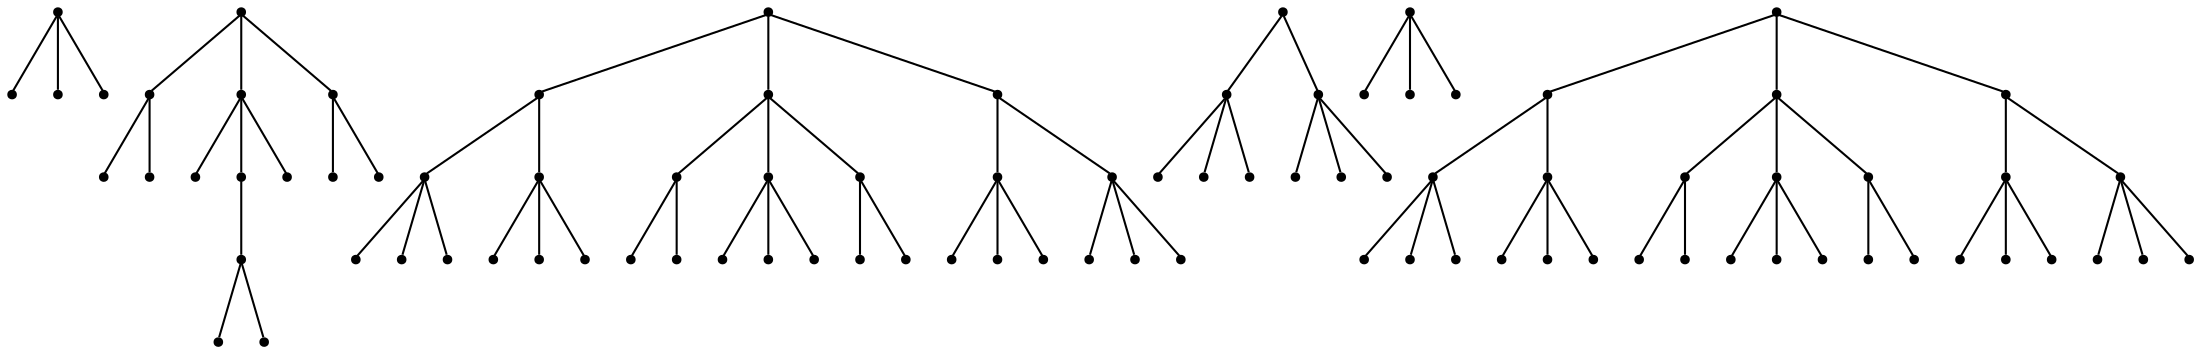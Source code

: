 graph {
  node [shape=point,comment="{\"directed\":false,\"doi\":\"10.1007/3-540-44541-2_34\",\"figure\":\"? (2)\"}"]

  v0 [pos="1749.2499987284343,1716.0412288847413"]
  v1 [pos="1763.000011444092,1688.5412034534263"]
  v2 [pos="1749.2499987284343,1688.5412034534263"]
  v3 [pos="1735.4999860127768,1688.5412034534263"]
  v4 [pos="1736.7499987284343,1816.5412085396893"]
  v5 [pos="1742.9999987284343,1792.041219983781"]
  v6 [pos="1730.4999987284343,1792.041219983781"]
  v7 [pos="1714.2500241597495,1962.7912339710044"]
  v8 [pos="1729.499975840251,1932.2912034534263"]
  v9 [pos="1714.2500241597495,1932.2912034534263"]
  v10 [pos="1699.0000089009604,1932.2912034534263"]
  v11 [pos="1706.0000101725261,1816.5412085396893"]
  v12 [pos="1718.5000101725261,1792.041219983781"]
  v13 [pos="1706.0000101725261,1792.041219983781"]
  v14 [pos="1693.999989827474,1792.041219983781"]
  v15 [pos="1706.0000101725261,1841.0412288847413"]
  v16 [pos="1675.5000114440918,1816.5412085396893"]
  v17 [pos="1691.499996185303,1994.5412136259522"]
  v18 [pos="1668.7500000000002,1962.7912339710044"]
  v19 [pos="1669.500001271566,1792.041219983781"]
  v20 [pos="1682.000001271566,1792.041219983781"]
  v21 [pos="1669.500001271566,1719.0412339710044"]
  v22 [pos="1662.749989827474,1692.0411881946372"]
  v23 [pos="1675.99999109904,1692.0411881946372"]
  v24 [pos="1668.7500000000002,1932.2912034534263"]
  v25 [pos="1683.9999834696455,1932.2912034534263"]
  v26 [pos="1653.750006357829,1932.2912034534263"]
  v27 [pos="1630.9999783833823,1962.7912339710044"]
  v28 [pos="1623.5000292460124,1932.2912034534263"]
  v29 [pos="1638.49999109904,1932.2912034534263"]
  v30 [pos="1593.2499885559082,1962.7912339710044"]
  v31 [pos="1593.2499885559082,1932.2912034534263"]
  v32 [pos="1608.2500139872236,1932.2912034534263"]
  v33 [pos="1577.9999732971191,1932.2912034534263"]
  v34 [pos="1593.2499885559082,1993.0412746611084"]
  v35 [pos="1555.4999987284343,1962.7912339710044"]
  v36 [pos="1593.2499885559082,2023.2911881946372"]
  v37 [pos="1494.74999109904,1994.5412136259522"]
  v38 [pos="1547.749996185303,1932.2912034534263"]
  v39 [pos="1563.000011444092,1932.2912034534263"]
  v40 [pos="1518.5000101725261,1817.5412632170166"]
  v41 [pos="1531.0000101725261,1792.2912733895428"]
  v42 [pos="1518.5000101725261,1792.2912733895428"]
  v43 [pos="1505.7500203450522,1792.2912733895428"]
  v44 [pos="1517.5000190734863,1962.7912339710044"]
  v45 [pos="1517.5000190734863,1932.2912034534263"]
  v46 [pos="1532.7499707539878,1932.2912034534263"]
  v47 [pos="1502.4999936421714,1932.2912034534263"]
  v48 [pos="1500.750001271566,1716.7911983671631"]
  v49 [pos="1514.7500038146973,1688.0412237984783"]
  v50 [pos="1500.750001271566,1688.0412237984783"]
  v51 [pos="1486.2500190734863,1688.0412237984783"]
  v52 [pos="1499.7500101725261,1843.7912441435303"]
  v53 [pos="1480.7500203450522,1817.5412632170166"]
  v54 [pos="1472.250016530355,1962.7912339710044"]
  v55 [pos="1480.7500203450522,1792.2912733895428"]
  v56 [pos="1493.2500203450522,1792.2912733895428"]
  v57 [pos="1468.2500203450522,1792.2912733895428"]
  v58 [pos="1487.2499783833823,1932.2912034534263"]
  v59 [pos="1472.250016530355,1932.2912034534263"]
  v60 [pos="1457.000001271566,1932.2912034534263"]
  v61 [pos="1213.4999910990398,1771.7912492297935"]
  v62 [pos="1213.4999910990398,1691.0412288847413"]
  v63 [pos="1253.9999961853027,1691.0412288847413"]
  v64 [pos="1173.2499758402507,1691.0412288847413"]
  v65 [pos="1153.0000050862632,1856.7912237984783"]
  v66 [pos="1092.5000190734863,1771.7912492297935"]
  v67 [pos="1133.0000241597495,1691.0412288847413"]
  v68 [pos="1092.5000190734863,1691.0412288847413"]
  v69 [pos="1052.2500038146973,1691.0412288847413"]
  v70 [pos="991.7499860127768,1771.7912492297935"]
  v71 [pos="1012.0000203450521,1691.0412288847413"]
  v72 [pos="971.5000152587891,1691.0412288847413"]
  v73 [pos="891.000000635783,1771.7912492297935"]
  v74 [pos="891.000000635783,1691.0412288847413"]
  v75 [pos="931.0000101725261,1691.0412288847413"]
  v76 [pos="850.4999955495199,1691.0412288847413"]
  v77 [pos="891.000000635783,1852.5412695748455"]
  v78 [pos="790.0000095367434,1771.7912492297935"]
  v79 [pos="891.000000635783,1933.5412797473716"]
  v80 [pos="628.500000635783,1856.7912237984783"]
  v81 [pos="809.999990463257,1691.0412288847413"]
  v82 [pos="769.9999968210857,1691.0412288847413"]
  v83 [pos="689.0000025431316,1771.7912492297935"]
  v84 [pos="689.0000025431316,1691.0412288847413"]
  v85 [pos="729.5000076293945,1691.0412288847413"]
  v86 [pos="648.7500031789144,1691.0412288847413"]
  v87 [pos="568.0000146230062,1771.7912492297935"]
  v88 [pos="568.0000146230062,1691.0412288847413"]
  v89 [pos="608.4999879201254,1691.0412288847413"]
  v90 [pos="527.7499993642172,1691.0412288847413"]

  v0 -- v1 [id="-1",pos="1749.2499987284343,1716.0412288847413 1763.000011444092,1688.5412034534263 1763.000011444092,1688.5412034534263 1763.000011444092,1688.5412034534263"]
  v0 -- v2 [id="-2",pos="1749.2499987284343,1716.0412288847413 1749.2499987284343,1688.5412034534263 1749.2499987284343,1688.5412034534263 1749.2499987284343,1688.5412034534263"]
  v0 -- v3 [id="-3",pos="1749.2499987284343,1716.0412288847413 1735.4999860127768,1688.5412034534263 1735.4999860127768,1688.5412034534263 1735.4999860127768,1688.5412034534263"]
  v4 -- v5 [id="-4",pos="1736.7499987284343,1816.5412085396893 1742.9999987284343,1792.041219983781 1742.9999987284343,1792.041219983781 1742.9999987284343,1792.041219983781"]
  v87 -- v90 [id="-5",pos="568.0000146230062,1771.7912492297935 527.7499993642172,1691.0412288847413 527.7499993642172,1691.0412288847413 527.7499993642172,1691.0412288847413"]
  v87 -- v89 [id="-6",pos="568.0000146230062,1771.7912492297935 608.4999879201254,1691.0412288847413 608.4999879201254,1691.0412288847413 608.4999879201254,1691.0412288847413"]
  v87 -- v88 [id="-7",pos="568.0000146230062,1771.7912492297935 568.0000146230062,1691.0412288847413 568.0000146230062,1691.0412288847413 568.0000146230062,1691.0412288847413"]
  v80 -- v83 [id="-8",pos="628.500000635783,1856.7912237984783 689.0000025431316,1771.7912492297935 689.0000025431316,1771.7912492297935 689.0000025431316,1771.7912492297935"]
  v80 -- v87 [id="-9",pos="628.500000635783,1856.7912237984783 568.0000146230062,1771.7912492297935 568.0000146230062,1771.7912492297935 568.0000146230062,1771.7912492297935"]
  v83 -- v86 [id="-10",pos="689.0000025431316,1771.7912492297935 648.7500031789144,1691.0412288847413 648.7500031789144,1691.0412288847413 648.7500031789144,1691.0412288847413"]
  v83 -- v85 [id="-11",pos="689.0000025431316,1771.7912492297935 729.5000076293945,1691.0412288847413 729.5000076293945,1691.0412288847413 729.5000076293945,1691.0412288847413"]
  v83 -- v84 [id="-12",pos="689.0000025431316,1771.7912492297935 689.0000025431316,1691.0412288847413 689.0000025431316,1691.0412288847413 689.0000025431316,1691.0412288847413"]
  v78 -- v82 [id="-13",pos="790.0000095367434,1771.7912492297935 769.9999968210857,1691.0412288847413 769.9999968210857,1691.0412288847413 769.9999968210857,1691.0412288847413"]
  v78 -- v81 [id="-14",pos="790.0000095367434,1771.7912492297935 809.999990463257,1691.0412288847413 809.999990463257,1691.0412288847413 809.999990463257,1691.0412288847413"]
  v79 -- v65 [id="-15",pos="891.000000635783,1933.5412797473716 1153.0000050862632,1856.7912237984783 1153.0000050862632,1856.7912237984783 1153.0000050862632,1856.7912237984783"]
  v79 -- v80 [id="-16",pos="891.000000635783,1933.5412797473716 628.500000635783,1856.7912237984783 628.500000635783,1856.7912237984783 628.500000635783,1856.7912237984783"]
  v79 -- v77 [id="-17",pos="891.000000635783,1933.5412797473716 891.000000635783,1852.5412695748455 891.000000635783,1852.5412695748455 891.000000635783,1852.5412695748455"]
  v77 -- v70 [id="-18",pos="891.000000635783,1852.5412695748455 991.7499860127768,1771.7912492297935 991.7499860127768,1771.7912492297935 991.7499860127768,1771.7912492297935"]
  v77 -- v73 [id="-19",pos="891.000000635783,1852.5412695748455 891.000000635783,1771.7912492297935 891.000000635783,1771.7912492297935 891.000000635783,1771.7912492297935"]
  v77 -- v78 [id="-20",pos="891.000000635783,1852.5412695748455 790.0000095367434,1771.7912492297935 790.0000095367434,1771.7912492297935 790.0000095367434,1771.7912492297935"]
  v73 -- v76 [id="-21",pos="891.000000635783,1771.7912492297935 850.4999955495199,1691.0412288847413 850.4999955495199,1691.0412288847413 850.4999955495199,1691.0412288847413"]
  v73 -- v75 [id="-22",pos="891.000000635783,1771.7912492297935 931.0000101725261,1691.0412288847413 931.0000101725261,1691.0412288847413 931.0000101725261,1691.0412288847413"]
  v73 -- v74 [id="-23",pos="891.000000635783,1771.7912492297935 891.000000635783,1691.0412288847413 891.000000635783,1691.0412288847413 891.000000635783,1691.0412288847413"]
  v70 -- v72 [id="-24",pos="991.7499860127768,1771.7912492297935 971.5000152587891,1691.0412288847413 971.5000152587891,1691.0412288847413 971.5000152587891,1691.0412288847413"]
  v70 -- v71 [id="-25",pos="991.7499860127768,1771.7912492297935 1012.0000203450521,1691.0412288847413 1012.0000203450521,1691.0412288847413 1012.0000203450521,1691.0412288847413"]
  v66 -- v69 [id="-26",pos="1092.5000190734863,1771.7912492297935 1052.2500038146973,1691.0412288847413 1052.2500038146973,1691.0412288847413 1052.2500038146973,1691.0412288847413"]
  v66 -- v68 [id="-27",pos="1092.5000190734863,1771.7912492297935 1092.5000190734863,1691.0412288847413 1092.5000190734863,1691.0412288847413 1092.5000190734863,1691.0412288847413"]
  v66 -- v67 [id="-28",pos="1092.5000190734863,1771.7912492297935 1133.0000241597495,1691.0412288847413 1133.0000241597495,1691.0412288847413 1133.0000241597495,1691.0412288847413"]
  v65 -- v66 [id="-29",pos="1153.0000050862632,1856.7912237984783 1092.5000190734863,1771.7912492297935 1092.5000190734863,1771.7912492297935 1092.5000190734863,1771.7912492297935"]
  v65 -- v61 [id="-30",pos="1153.0000050862632,1856.7912237984783 1213.4999910990398,1771.7912492297935 1213.4999910990398,1771.7912492297935 1213.4999910990398,1771.7912492297935"]
  v61 -- v64 [id="-31",pos="1213.4999910990398,1771.7912492297935 1173.2499758402507,1691.0412288847413 1173.2499758402507,1691.0412288847413 1173.2499758402507,1691.0412288847413"]
  v61 -- v63 [id="-32",pos="1213.4999910990398,1771.7912492297935 1253.9999961853027,1691.0412288847413 1253.9999961853027,1691.0412288847413 1253.9999961853027,1691.0412288847413"]
  v61 -- v62 [id="-33",pos="1213.4999910990398,1771.7912492297935 1213.4999910990398,1691.0412288847413 1213.4999910990398,1691.0412288847413 1213.4999910990398,1691.0412288847413"]
  v4 -- v6 [id="-34",pos="1736.7499987284343,1816.5412085396893 1730.4999987284343,1792.041219983781 1730.4999987284343,1792.041219983781 1730.4999987284343,1792.041219983781"]
  v7 -- v8 [id="-35",pos="1714.2500241597495,1962.7912339710044 1729.499975840251,1932.2912034534263 1729.499975840251,1932.2912034534263 1729.499975840251,1932.2912034534263"]
  v7 -- v9 [id="-36",pos="1714.2500241597495,1962.7912339710044 1714.2500241597495,1932.2912034534263 1714.2500241597495,1932.2912034534263 1714.2500241597495,1932.2912034534263"]
  v7 -- v10 [id="-37",pos="1714.2500241597495,1962.7912339710044 1699.0000089009604,1932.2912034534263 1699.0000089009604,1932.2912034534263 1699.0000089009604,1932.2912034534263"]
  v11 -- v12 [id="-38",pos="1706.0000101725261,1816.5412085396893 1718.5000101725261,1792.041219983781 1718.5000101725261,1792.041219983781 1718.5000101725261,1792.041219983781"]
  v11 -- v13 [id="-39",pos="1706.0000101725261,1816.5412085396893 1706.0000101725261,1792.041219983781 1706.0000101725261,1792.041219983781 1706.0000101725261,1792.041219983781"]
  v11 -- v14 [id="-40",pos="1706.0000101725261,1816.5412085396893 1693.999989827474,1792.041219983781 1693.999989827474,1792.041219983781 1693.999989827474,1792.041219983781"]
  v15 -- v16 [id="-41",pos="1706.0000101725261,1841.0412288847413 1675.5000114440918,1816.5412085396893 1675.5000114440918,1816.5412085396893 1675.5000114440918,1816.5412085396893"]
  v15 -- v11 [id="-42",pos="1706.0000101725261,1841.0412288847413 1706.0000101725261,1816.5412085396893 1706.0000101725261,1816.5412085396893 1706.0000101725261,1816.5412085396893"]
  v15 -- v4 [id="-43",pos="1706.0000101725261,1841.0412288847413 1736.7499987284343,1816.5412085396893 1736.7499987284343,1816.5412085396893 1736.7499987284343,1816.5412085396893"]
  v54 -- v60 [id="-44",pos="1472.250016530355,1962.7912339710044 1457.000001271566,1932.2912034534263 1457.000001271566,1932.2912034534263 1457.000001271566,1932.2912034534263"]
  v54 -- v59 [id="-45",pos="1472.250016530355,1962.7912339710044 1472.250016530355,1932.2912034534263 1472.250016530355,1932.2912034534263 1472.250016530355,1932.2912034534263"]
  v54 -- v58 [id="-46",pos="1472.250016530355,1962.7912339710044 1487.2499783833823,1932.2912034534263 1487.2499783833823,1932.2912034534263 1487.2499783833823,1932.2912034534263"]
  v17 -- v18 [id="-47",pos="1691.499996185303,1994.5412136259522 1668.7500000000002,1962.7912339710044 1668.7500000000002,1962.7912339710044 1668.7500000000002,1962.7912339710044"]
  v17 -- v7 [id="-48",pos="1691.499996185303,1994.5412136259522 1714.2500241597495,1962.7912339710044 1714.2500241597495,1962.7912339710044 1714.2500241597495,1962.7912339710044"]
  v16 -- v19 [id="-49",pos="1675.5000114440918,1816.5412085396893 1669.500001271566,1792.041219983781 1669.500001271566,1792.041219983781 1669.500001271566,1792.041219983781"]
  v53 -- v57 [id="-50",pos="1480.7500203450522,1817.5412632170166 1468.2500203450522,1792.2912733895428 1468.2500203450522,1792.2912733895428 1468.2500203450522,1792.2912733895428"]
  v53 -- v56 [id="-51",pos="1480.7500203450522,1817.5412632170166 1493.2500203450522,1792.2912733895428 1493.2500203450522,1792.2912733895428 1493.2500203450522,1792.2912733895428"]
  v53 -- v55 [id="-52",pos="1480.7500203450522,1817.5412632170166 1480.7500203450522,1792.2912733895428 1480.7500203450522,1792.2912733895428 1480.7500203450522,1792.2912733895428"]
  v37 -- v44 [id="-53",pos="1494.74999109904,1994.5412136259522 1517.5000190734863,1962.7912339710044 1517.5000190734863,1962.7912339710044 1517.5000190734863,1962.7912339710044"]
  v37 -- v54 [id="-54",pos="1494.74999109904,1994.5412136259522 1472.250016530355,1962.7912339710044 1472.250016530355,1962.7912339710044 1472.250016530355,1962.7912339710044"]
  v16 -- v20 [id="-55",pos="1675.5000114440918,1816.5412085396893 1682.000001271566,1792.041219983781 1682.000001271566,1792.041219983781 1682.000001271566,1792.041219983781"]
  v21 -- v22 [id="-56",pos="1669.500001271566,1719.0412339710044 1662.749989827474,1692.0411881946372 1662.749989827474,1692.0411881946372 1662.749989827474,1692.0411881946372"]
  v52 -- v53 [id="-57",pos="1499.7500101725261,1843.7912441435303 1480.7500203450522,1817.5412632170166 1480.7500203450522,1817.5412632170166 1480.7500203450522,1817.5412632170166"]
  v52 -- v40 [id="-58",pos="1499.7500101725261,1843.7912441435303 1518.5000101725261,1817.5412632170166 1518.5000101725261,1817.5412632170166 1518.5000101725261,1817.5412632170166"]
  v48 -- v51 [id="-59",pos="1500.750001271566,1716.7911983671631 1486.2500190734863,1688.0412237984783 1486.2500190734863,1688.0412237984783 1486.2500190734863,1688.0412237984783"]
  v48 -- v50 [id="-60",pos="1500.750001271566,1716.7911983671631 1500.750001271566,1688.0412237984783 1500.750001271566,1688.0412237984783 1500.750001271566,1688.0412237984783"]
  v48 -- v49 [id="-61",pos="1500.750001271566,1716.7911983671631 1514.7500038146973,1688.0412237984783 1514.7500038146973,1688.0412237984783 1514.7500038146973,1688.0412237984783"]
  v21 -- v23 [id="-62",pos="1669.500001271566,1719.0412339710044 1675.99999109904,1692.0411881946372 1675.99999109904,1692.0411881946372 1675.99999109904,1692.0411881946372"]
  v44 -- v47 [id="-63",pos="1517.5000190734863,1962.7912339710044 1502.4999936421714,1932.2912034534263 1502.4999936421714,1932.2912034534263 1502.4999936421714,1932.2912034534263"]
  v44 -- v46 [id="-64",pos="1517.5000190734863,1962.7912339710044 1532.7499707539878,1932.2912034534263 1532.7499707539878,1932.2912034534263 1532.7499707539878,1932.2912034534263"]
  v44 -- v45 [id="-65",pos="1517.5000190734863,1962.7912339710044 1517.5000190734863,1932.2912034534263 1517.5000190734863,1932.2912034534263 1517.5000190734863,1932.2912034534263"]
  v40 -- v43 [id="-66",pos="1518.5000101725261,1817.5412632170166 1505.7500203450522,1792.2912733895428 1505.7500203450522,1792.2912733895428 1505.7500203450522,1792.2912733895428"]
  v40 -- v42 [id="-67",pos="1518.5000101725261,1817.5412632170166 1518.5000101725261,1792.2912733895428 1518.5000101725261,1792.2912733895428 1518.5000101725261,1792.2912733895428"]
  v40 -- v41 [id="-68",pos="1518.5000101725261,1817.5412632170166 1531.0000101725261,1792.2912733895428 1531.0000101725261,1792.2912733895428 1531.0000101725261,1792.2912733895428"]
  v18 -- v24 [id="-69",pos="1668.7500000000002,1962.7912339710044 1668.7500000000002,1932.2912034534263 1668.7500000000002,1932.2912034534263 1668.7500000000002,1932.2912034534263"]
  v18 -- v25 [id="-70",pos="1668.7500000000002,1962.7912339710044 1683.9999834696455,1932.2912034534263 1683.9999834696455,1932.2912034534263 1683.9999834696455,1932.2912034534263"]
  v35 -- v39 [id="-71",pos="1555.4999987284343,1962.7912339710044 1563.000011444092,1932.2912034534263 1563.000011444092,1932.2912034534263 1563.000011444092,1932.2912034534263"]
  v35 -- v38 [id="-72",pos="1555.4999987284343,1962.7912339710044 1547.749996185303,1932.2912034534263 1547.749996185303,1932.2912034534263 1547.749996185303,1932.2912034534263"]
  v18 -- v26 [id="-73",pos="1668.7500000000002,1962.7912339710044 1653.750006357829,1932.2912034534263 1653.750006357829,1932.2912034534263 1653.750006357829,1932.2912034534263"]
  v27 -- v28 [id="-74",pos="1630.9999783833823,1962.7912339710044 1623.5000292460124,1932.2912034534263 1623.5000292460124,1932.2912034534263 1623.5000292460124,1932.2912034534263"]
  v36 -- v37 [id="-75",pos="1593.2499885559082,2023.2911881946372 1494.74999109904,1994.5412136259522 1494.74999109904,1994.5412136259522 1494.74999109904,1994.5412136259522"]
  v36 -- v17 [id="-76",pos="1593.2499885559082,2023.2911881946372 1691.499996185303,1994.5412136259522 1691.499996185303,1994.5412136259522 1691.499996185303,1994.5412136259522"]
  v36 -- v34 [id="-77",pos="1593.2499885559082,2023.2911881946372 1593.2499885559082,1993.0412746611084 1593.2499885559082,1993.0412746611084 1593.2499885559082,1993.0412746611084"]
  v34 -- v35 [id="-78",pos="1593.2499885559082,1993.0412746611084 1555.4999987284343,1962.7912339710044 1555.4999987284343,1962.7912339710044 1555.4999987284343,1962.7912339710044"]
  v34 -- v27 [id="-79",pos="1593.2499885559082,1993.0412746611084 1630.9999783833823,1962.7912339710044 1630.9999783833823,1962.7912339710044 1630.9999783833823,1962.7912339710044"]
  v34 -- v30 [id="-80",pos="1593.2499885559082,1993.0412746611084 1593.2499885559082,1962.7912339710044 1593.2499885559082,1962.7912339710044 1593.2499885559082,1962.7912339710044"]
  v30 -- v33 [id="-81",pos="1593.2499885559082,1962.7912339710044 1577.9999732971191,1932.2912034534263 1577.9999732971191,1932.2912034534263 1577.9999732971191,1932.2912034534263"]
  v30 -- v32 [id="-82",pos="1593.2499885559082,1962.7912339710044 1608.2500139872236,1932.2912034534263 1608.2500139872236,1932.2912034534263 1608.2500139872236,1932.2912034534263"]
  v30 -- v31 [id="-83",pos="1593.2499885559082,1962.7912339710044 1593.2499885559082,1932.2912034534263 1593.2499885559082,1932.2912034534263 1593.2499885559082,1932.2912034534263"]
  v27 -- v29 [id="-84",pos="1630.9999783833823,1962.7912339710044 1638.49999109904,1932.2912034534263 1638.49999109904,1932.2912034534263 1638.49999109904,1932.2912034534263"]
  v13 -- v21 [id="-110",pos="1706.0000101725261,1792.041219983781 1669.500001271566,1719.0412339710044 1669.500001271566,1719.0412339710044 1669.500001271566,1719.0412339710044"]
}